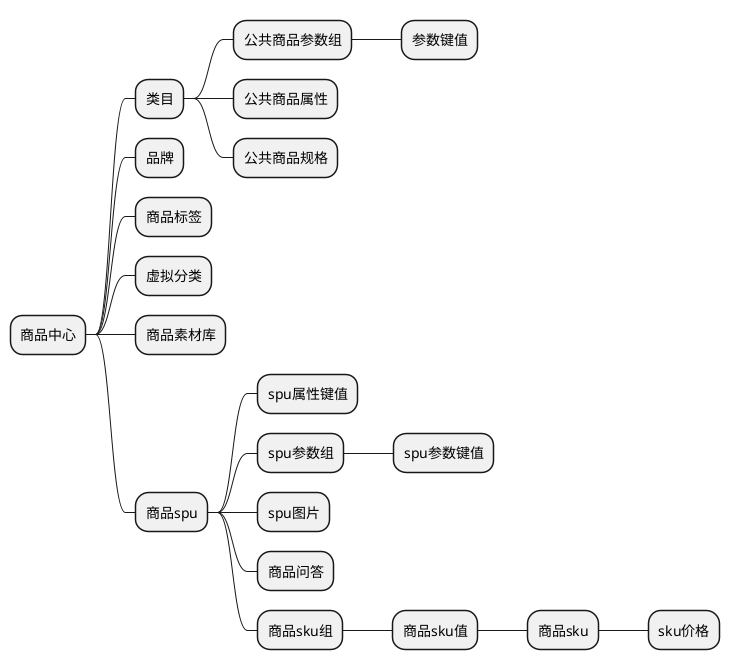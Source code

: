 @startmindmap

* 商品中心

** 类目
*** 公共商品参数组
**** 参数键值
*** 公共商品属性
*** 公共商品规格
** 品牌
** 商品标签
** 虚拟分类

** 商品素材库
** 商品spu
*** spu属性键值
*** spu参数组
**** spu参数键值
*** spu图片
*** 商品问答

*** 商品sku组
**** 商品sku值
***** 商品sku
****** sku价格

@endmindmap